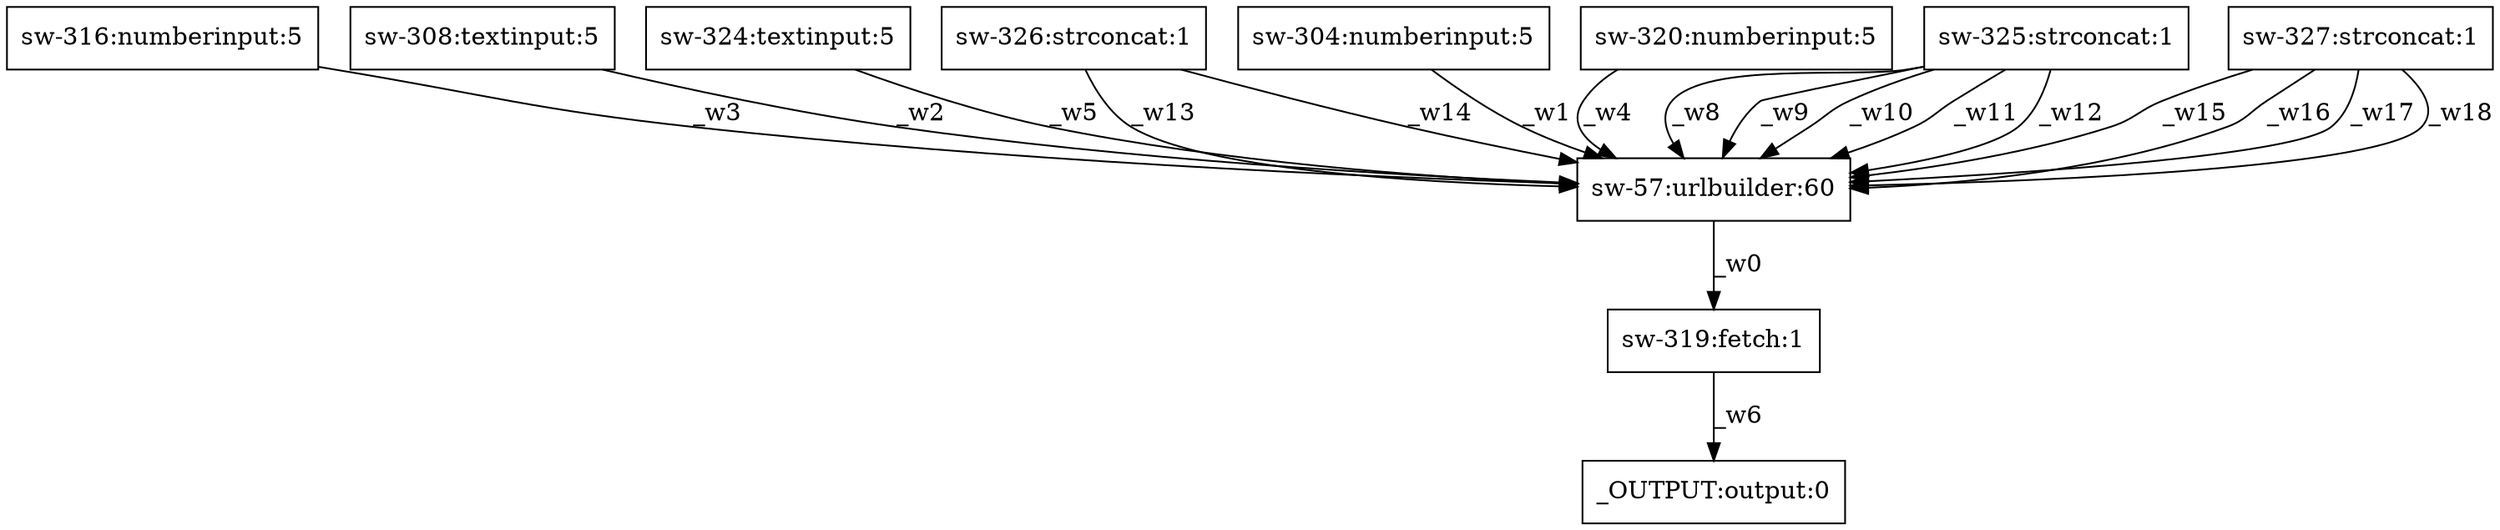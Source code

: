 digraph test1 { node [shape=box] "sw-57" [label="sw-57:urlbuilder:60"];"_OUTPUT" [label="_OUTPUT:output:0"];"sw-316" [label="sw-316:numberinput:5"];"sw-308" [label="sw-308:textinput:5"];"sw-324" [label="sw-324:textinput:5"];"sw-319" [label="sw-319:fetch:1"];"sw-326" [label="sw-326:strconcat:1"];"sw-304" [label="sw-304:numberinput:5"];"sw-320" [label="sw-320:numberinput:5"];"sw-325" [label="sw-325:strconcat:1"];"sw-327" [label="sw-327:strconcat:1"];"sw-57" -> "sw-319" [label="_w0"];"sw-304" -> "sw-57" [label="_w1"];"sw-308" -> "sw-57" [label="_w2"];"sw-316" -> "sw-57" [label="_w3"];"sw-320" -> "sw-57" [label="_w4"];"sw-324" -> "sw-57" [label="_w5"];"sw-319" -> "_OUTPUT" [label="_w6"];"sw-325" -> "sw-57" [label="_w8"];"sw-325" -> "sw-57" [label="_w9"];"sw-325" -> "sw-57" [label="_w10"];"sw-325" -> "sw-57" [label="_w11"];"sw-325" -> "sw-57" [label="_w12"];"sw-326" -> "sw-57" [label="_w13"];"sw-326" -> "sw-57" [label="_w14"];"sw-327" -> "sw-57" [label="_w15"];"sw-327" -> "sw-57" [label="_w16"];"sw-327" -> "sw-57" [label="_w17"];"sw-327" -> "sw-57" [label="_w18"];}
